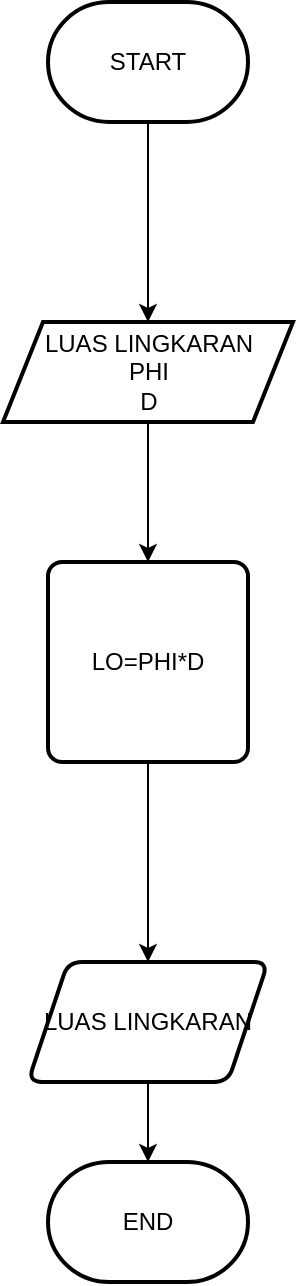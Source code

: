 <mxfile version="22.0.4" type="github">
  <diagram name="Page-1" id="rKU2NpH1XYkNwCE2PpRc">
    <mxGraphModel dx="833" dy="476" grid="1" gridSize="10" guides="1" tooltips="1" connect="1" arrows="1" fold="1" page="1" pageScale="1" pageWidth="850" pageHeight="1100" math="0" shadow="0">
      <root>
        <mxCell id="0" />
        <mxCell id="1" parent="0" />
        <mxCell id="93aIS1IpInJiAb3NqB5B-4" value="" style="edgeStyle=orthogonalEdgeStyle;rounded=0;orthogonalLoop=1;jettySize=auto;html=1;" edge="1" parent="1" source="93aIS1IpInJiAb3NqB5B-2" target="93aIS1IpInJiAb3NqB5B-3">
          <mxGeometry relative="1" as="geometry" />
        </mxCell>
        <mxCell id="93aIS1IpInJiAb3NqB5B-2" value="START" style="strokeWidth=2;html=1;shape=mxgraph.flowchart.terminator;whiteSpace=wrap;" vertex="1" parent="1">
          <mxGeometry x="425" y="40" width="100" height="60" as="geometry" />
        </mxCell>
        <mxCell id="93aIS1IpInJiAb3NqB5B-6" style="edgeStyle=orthogonalEdgeStyle;rounded=0;orthogonalLoop=1;jettySize=auto;html=1;entryX=0.5;entryY=0;entryDx=0;entryDy=0;" edge="1" parent="1" source="93aIS1IpInJiAb3NqB5B-3" target="93aIS1IpInJiAb3NqB5B-5">
          <mxGeometry relative="1" as="geometry" />
        </mxCell>
        <mxCell id="93aIS1IpInJiAb3NqB5B-3" value="LUAS LINGKARAN&lt;br&gt;PHI&lt;br&gt;D" style="shape=parallelogram;perimeter=parallelogramPerimeter;whiteSpace=wrap;html=1;fixedSize=1;strokeWidth=2;" vertex="1" parent="1">
          <mxGeometry x="402.5" y="200" width="145" height="50" as="geometry" />
        </mxCell>
        <mxCell id="93aIS1IpInJiAb3NqB5B-8" value="" style="edgeStyle=orthogonalEdgeStyle;rounded=0;orthogonalLoop=1;jettySize=auto;html=1;" edge="1" parent="1" source="93aIS1IpInJiAb3NqB5B-5" target="93aIS1IpInJiAb3NqB5B-7">
          <mxGeometry relative="1" as="geometry" />
        </mxCell>
        <mxCell id="93aIS1IpInJiAb3NqB5B-5" value="LO=PHI*D" style="rounded=1;whiteSpace=wrap;html=1;absoluteArcSize=1;arcSize=14;strokeWidth=2;" vertex="1" parent="1">
          <mxGeometry x="425" y="320" width="100" height="100" as="geometry" />
        </mxCell>
        <mxCell id="93aIS1IpInJiAb3NqB5B-12" value="" style="edgeStyle=orthogonalEdgeStyle;rounded=0;orthogonalLoop=1;jettySize=auto;html=1;" edge="1" parent="1" source="93aIS1IpInJiAb3NqB5B-7" target="93aIS1IpInJiAb3NqB5B-10">
          <mxGeometry relative="1" as="geometry" />
        </mxCell>
        <mxCell id="93aIS1IpInJiAb3NqB5B-7" value="LUAS LINGKARAN" style="shape=parallelogram;perimeter=parallelogramPerimeter;whiteSpace=wrap;html=1;fixedSize=1;rounded=1;arcSize=14;strokeWidth=2;" vertex="1" parent="1">
          <mxGeometry x="415" y="520" width="120" height="60" as="geometry" />
        </mxCell>
        <mxCell id="93aIS1IpInJiAb3NqB5B-10" value="END" style="strokeWidth=2;html=1;shape=mxgraph.flowchart.terminator;whiteSpace=wrap;" vertex="1" parent="1">
          <mxGeometry x="425" y="620" width="100" height="60" as="geometry" />
        </mxCell>
      </root>
    </mxGraphModel>
  </diagram>
</mxfile>
